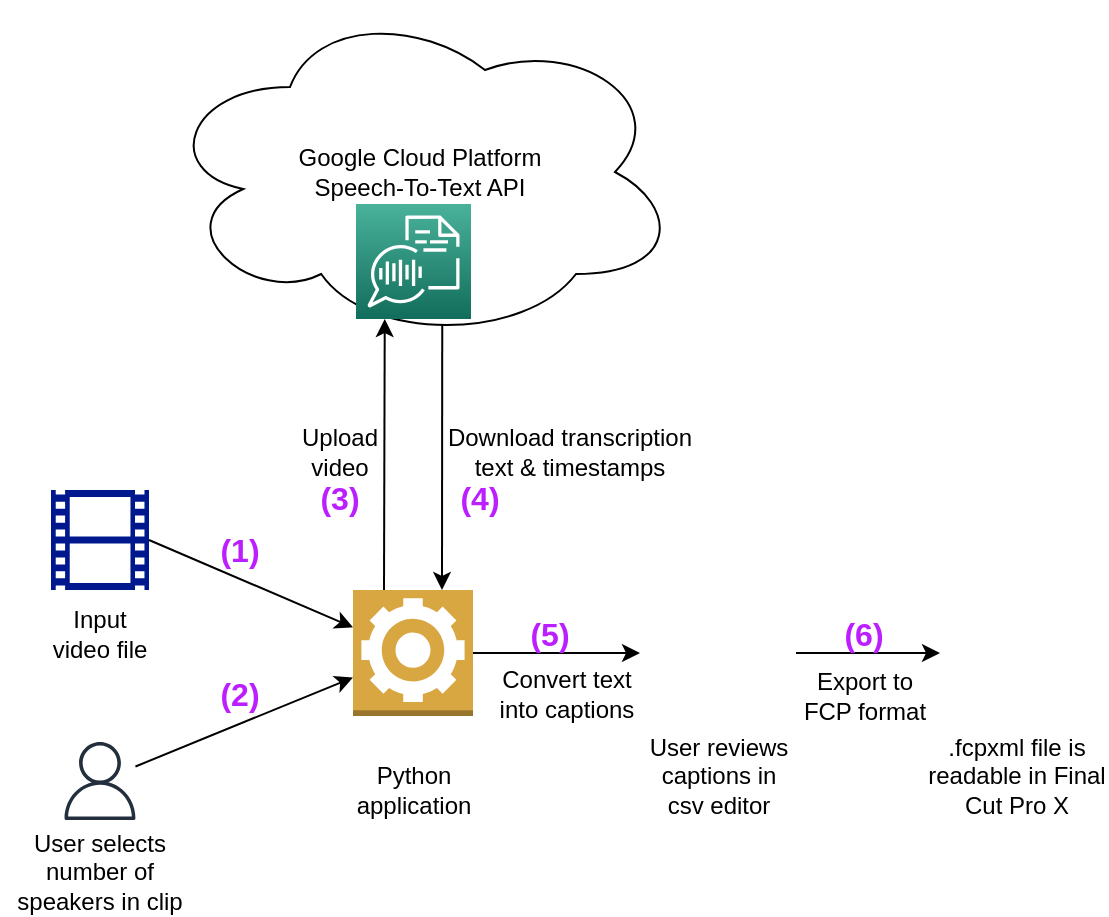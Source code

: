 <mxfile version="16.4.3" type="device"><diagram id="LFm9x4ZX9o86kyAbkcxC" name="Page-1"><mxGraphModel dx="981" dy="588" grid="1" gridSize="10" guides="1" tooltips="1" connect="1" arrows="1" fold="1" page="1" pageScale="1" pageWidth="850" pageHeight="1100" math="0" shadow="0"><root><mxCell id="0"/><mxCell id="1" parent="0"/><mxCell id="7FfFL9LwPqoojXjUBT0O-1" value="" style="sketch=0;aspect=fixed;pointerEvents=1;shadow=0;dashed=0;html=1;strokeColor=none;labelPosition=center;verticalLabelPosition=bottom;verticalAlign=top;align=center;fillColor=#00188D;shape=mxgraph.mscae.general.video" vertex="1" parent="1"><mxGeometry x="215.5" y="304" width="49" height="50" as="geometry"/></mxCell><mxCell id="7FfFL9LwPqoojXjUBT0O-2" value="" style="endArrow=classic;html=1;rounded=0;exitX=1;exitY=0.5;exitDx=0;exitDy=0;exitPerimeter=0;" edge="1" parent="1" source="7FfFL9LwPqoojXjUBT0O-1" target="7FfFL9LwPqoojXjUBT0O-3"><mxGeometry width="50" height="50" relative="1" as="geometry"><mxPoint x="400" y="460" as="sourcePoint"/><mxPoint x="370" y="370" as="targetPoint"/></mxGeometry></mxCell><mxCell id="7FfFL9LwPqoojXjUBT0O-7" value="" style="endArrow=classic;html=1;rounded=0;entryX=0.25;entryY=1;entryDx=0;entryDy=0;entryPerimeter=0;" edge="1" parent="1" target="7FfFL9LwPqoojXjUBT0O-5"><mxGeometry width="50" height="50" relative="1" as="geometry"><mxPoint x="382" y="354" as="sourcePoint"/><mxPoint x="384.688" y="298.5" as="targetPoint"/></mxGeometry></mxCell><mxCell id="7FfFL9LwPqoojXjUBT0O-9" value="" style="shape=image;html=1;verticalAlign=top;verticalLabelPosition=bottom;labelBackgroundColor=#ffffff;imageAspect=0;aspect=fixed;image=https://cdn3.iconfinder.com/data/icons/cad-database-presentation-spreadsheet-vector-fil-2/512/19-128.png" vertex="1" parent="1"><mxGeometry x="510" y="348" width="78" height="75" as="geometry"/></mxCell><mxCell id="7FfFL9LwPqoojXjUBT0O-10" value="" style="endArrow=classic;html=1;rounded=0;exitX=1;exitY=0.5;exitDx=0;exitDy=0;exitPerimeter=0;entryX=0;entryY=0.5;entryDx=0;entryDy=0;" edge="1" parent="1" source="7FfFL9LwPqoojXjUBT0O-3" target="7FfFL9LwPqoojXjUBT0O-9"><mxGeometry width="50" height="50" relative="1" as="geometry"><mxPoint x="300" y="395.5" as="sourcePoint"/><mxPoint x="371" y="328" as="targetPoint"/></mxGeometry></mxCell><mxCell id="7FfFL9LwPqoojXjUBT0O-11" value="" style="shape=image;html=1;verticalAlign=top;verticalLabelPosition=bottom;labelBackgroundColor=#ffffff;imageAspect=0;aspect=fixed;image=https://cdn3.iconfinder.com/data/icons/document-file-formats-2/512/22-128.png" vertex="1" parent="1"><mxGeometry x="660" y="349" width="76" height="73" as="geometry"/></mxCell><mxCell id="7FfFL9LwPqoojXjUBT0O-12" value="" style="endArrow=classic;html=1;rounded=0;exitX=1;exitY=0.5;exitDx=0;exitDy=0;entryX=0;entryY=0.5;entryDx=0;entryDy=0;" edge="1" parent="1" source="7FfFL9LwPqoojXjUBT0O-9" target="7FfFL9LwPqoojXjUBT0O-11"><mxGeometry width="50" height="50" relative="1" as="geometry"><mxPoint x="169" y="389" as="sourcePoint"/><mxPoint x="240" y="389.5" as="targetPoint"/></mxGeometry></mxCell><mxCell id="7FfFL9LwPqoojXjUBT0O-13" value="Input video file" style="text;html=1;strokeColor=none;fillColor=none;align=center;verticalAlign=middle;whiteSpace=wrap;rounded=0;" vertex="1" parent="1"><mxGeometry x="210" y="361" width="60" height="30" as="geometry"/></mxCell><mxCell id="7FfFL9LwPqoojXjUBT0O-14" value="Python application" style="text;html=1;strokeColor=none;fillColor=none;align=center;verticalAlign=middle;whiteSpace=wrap;rounded=0;" vertex="1" parent="1"><mxGeometry x="366.75" y="439" width="60" height="30" as="geometry"/></mxCell><mxCell id="7FfFL9LwPqoojXjUBT0O-16" value="" style="group" vertex="1" connectable="0" parent="1"><mxGeometry x="366.5" y="354" width="67" height="85" as="geometry"/></mxCell><mxCell id="7FfFL9LwPqoojXjUBT0O-3" value="" style="outlineConnect=0;dashed=0;verticalLabelPosition=bottom;verticalAlign=top;align=center;html=1;shape=mxgraph.aws3.worker;fillColor=#D9A741;gradientColor=none;" vertex="1" parent="7FfFL9LwPqoojXjUBT0O-16"><mxGeometry width="60" height="63" as="geometry"/></mxCell><mxCell id="7FfFL9LwPqoojXjUBT0O-15" value="" style="shape=image;html=1;verticalAlign=top;verticalLabelPosition=bottom;labelBackgroundColor=#ffffff;imageAspect=0;aspect=fixed;image=https://cdn4.iconfinder.com/data/icons/scripting-and-programming-languages/512/Python_logo-128.png" vertex="1" parent="7FfFL9LwPqoojXjUBT0O-16"><mxGeometry x="20" y="38" width="47" height="47" as="geometry"/></mxCell><mxCell id="7FfFL9LwPqoojXjUBT0O-17" value="" style="endArrow=classic;html=1;rounded=0;exitX=0.75;exitY=1;exitDx=0;exitDy=0;exitPerimeter=0;" edge="1" parent="1" source="7FfFL9LwPqoojXjUBT0O-5"><mxGeometry width="50" height="50" relative="1" as="geometry"><mxPoint x="410.75" y="298.5" as="sourcePoint"/><mxPoint x="411" y="354" as="targetPoint"/></mxGeometry></mxCell><mxCell id="7FfFL9LwPqoojXjUBT0O-18" value="Upload video" style="text;html=1;strokeColor=none;fillColor=none;align=center;verticalAlign=middle;whiteSpace=wrap;rounded=0;" vertex="1" parent="1"><mxGeometry x="330" y="270" width="60" height="30" as="geometry"/></mxCell><mxCell id="7FfFL9LwPqoojXjUBT0O-19" value="Download transcription text &amp;amp; timestamps" style="text;html=1;strokeColor=none;fillColor=none;align=center;verticalAlign=middle;whiteSpace=wrap;rounded=0;" vertex="1" parent="1"><mxGeometry x="410" y="270" width="130" height="30" as="geometry"/></mxCell><mxCell id="7FfFL9LwPqoojXjUBT0O-20" value="Convert text into captions" style="text;html=1;strokeColor=none;fillColor=none;align=center;verticalAlign=middle;whiteSpace=wrap;rounded=0;" vertex="1" parent="1"><mxGeometry x="434.5" y="391" width="76.5" height="30" as="geometry"/></mxCell><mxCell id="7FfFL9LwPqoojXjUBT0O-21" value="" style="group" vertex="1" connectable="0" parent="1"><mxGeometry x="270" y="60" width="260" height="170" as="geometry"/></mxCell><mxCell id="7FfFL9LwPqoojXjUBT0O-6" value="&lt;div&gt;Google Cloud Platform&lt;/div&gt;&lt;div&gt;Speech-To-Text API&lt;br&gt;&lt;/div&gt;" style="ellipse;shape=cloud;whiteSpace=wrap;html=1;" vertex="1" parent="7FfFL9LwPqoojXjUBT0O-21"><mxGeometry width="260" height="170" as="geometry"/></mxCell><mxCell id="7FfFL9LwPqoojXjUBT0O-5" value="" style="sketch=0;points=[[0,0,0],[0.25,0,0],[0.5,0,0],[0.75,0,0],[1,0,0],[0,1,0],[0.25,1,0],[0.5,1,0],[0.75,1,0],[1,1,0],[0,0.25,0],[0,0.5,0],[0,0.75,0],[1,0.25,0],[1,0.5,0],[1,0.75,0]];outlineConnect=0;fontColor=#232F3E;gradientColor=#4AB29A;gradientDirection=north;fillColor=#116D5B;strokeColor=#ffffff;dashed=0;verticalLabelPosition=bottom;verticalAlign=top;align=center;html=1;fontSize=12;fontStyle=0;aspect=fixed;shape=mxgraph.aws4.resourceIcon;resIcon=mxgraph.aws4.transcribe;" vertex="1" parent="7FfFL9LwPqoojXjUBT0O-21"><mxGeometry x="98" y="101" width="57.5" height="57.5" as="geometry"/></mxCell><mxCell id="7FfFL9LwPqoojXjUBT0O-22" value="User reviews captions in csv editor" style="text;html=1;strokeColor=none;fillColor=none;align=center;verticalAlign=middle;whiteSpace=wrap;rounded=0;" vertex="1" parent="1"><mxGeometry x="510.75" y="432" width="76.5" height="30" as="geometry"/></mxCell><mxCell id="7FfFL9LwPqoojXjUBT0O-23" value="Export to FCP format" style="text;html=1;strokeColor=none;fillColor=none;align=center;verticalAlign=middle;whiteSpace=wrap;rounded=0;" vertex="1" parent="1"><mxGeometry x="583.5" y="392" width="76.5" height="30" as="geometry"/></mxCell><mxCell id="7FfFL9LwPqoojXjUBT0O-24" value=".fcpxml file is readable in Final Cut Pro X" style="text;html=1;strokeColor=none;fillColor=none;align=center;verticalAlign=middle;whiteSpace=wrap;rounded=0;" vertex="1" parent="1"><mxGeometry x="652.75" y="432" width="90.5" height="30" as="geometry"/></mxCell><mxCell id="7FfFL9LwPqoojXjUBT0O-25" value="" style="sketch=0;outlineConnect=0;fontColor=#232F3E;gradientColor=none;fillColor=#232F3D;strokeColor=none;dashed=0;verticalLabelPosition=bottom;verticalAlign=top;align=center;html=1;fontSize=12;fontStyle=0;aspect=fixed;pointerEvents=1;shape=mxgraph.aws4.user;" vertex="1" parent="1"><mxGeometry x="220.5" y="430" width="39" height="39" as="geometry"/></mxCell><mxCell id="7FfFL9LwPqoojXjUBT0O-26" value="User selects number of speakers in clip" style="text;html=1;strokeColor=none;fillColor=none;align=center;verticalAlign=middle;whiteSpace=wrap;rounded=0;" vertex="1" parent="1"><mxGeometry x="190" y="480" width="100" height="30" as="geometry"/></mxCell><mxCell id="7FfFL9LwPqoojXjUBT0O-27" value="" style="endArrow=classic;html=1;rounded=0;" edge="1" parent="1" source="7FfFL9LwPqoojXjUBT0O-25" target="7FfFL9LwPqoojXjUBT0O-3"><mxGeometry width="50" height="50" relative="1" as="geometry"><mxPoint x="274.5" y="339.0" as="sourcePoint"/><mxPoint x="370" y="395" as="targetPoint"/></mxGeometry></mxCell><mxCell id="7FfFL9LwPqoojXjUBT0O-28" value="&lt;font style=&quot;font-size: 16px&quot; color=&quot;#BC1FFF&quot;&gt;&lt;b&gt;(1)&lt;/b&gt;&lt;/font&gt;" style="text;html=1;strokeColor=none;fillColor=none;align=center;verticalAlign=middle;whiteSpace=wrap;rounded=0;" vertex="1" parent="1"><mxGeometry x="280" y="319" width="60" height="30" as="geometry"/></mxCell><mxCell id="7FfFL9LwPqoojXjUBT0O-29" value="&lt;font style=&quot;font-size: 16px&quot; color=&quot;#BC1FFF&quot;&gt;&lt;b&gt;(2)&lt;/b&gt;&lt;/font&gt;" style="text;html=1;strokeColor=none;fillColor=none;align=center;verticalAlign=middle;whiteSpace=wrap;rounded=0;" vertex="1" parent="1"><mxGeometry x="280" y="391" width="60" height="30" as="geometry"/></mxCell><mxCell id="7FfFL9LwPqoojXjUBT0O-30" value="&lt;font style=&quot;font-size: 16px&quot; color=&quot;#BC1FFF&quot;&gt;&lt;b&gt;(3)&lt;/b&gt;&lt;/font&gt;" style="text;html=1;strokeColor=none;fillColor=none;align=center;verticalAlign=middle;whiteSpace=wrap;rounded=0;" vertex="1" parent="1"><mxGeometry x="330" y="293" width="60" height="30" as="geometry"/></mxCell><mxCell id="7FfFL9LwPqoojXjUBT0O-31" value="&lt;font style=&quot;font-size: 16px&quot; color=&quot;#BC1FFF&quot;&gt;&lt;b&gt;(4)&lt;/b&gt;&lt;/font&gt;" style="text;html=1;strokeColor=none;fillColor=none;align=center;verticalAlign=middle;whiteSpace=wrap;rounded=0;" vertex="1" parent="1"><mxGeometry x="400" y="293" width="60" height="30" as="geometry"/></mxCell><mxCell id="7FfFL9LwPqoojXjUBT0O-32" value="&lt;font style=&quot;font-size: 16px&quot; color=&quot;#BC1FFF&quot;&gt;&lt;b&gt;(5)&lt;/b&gt;&lt;/font&gt;" style="text;html=1;strokeColor=none;fillColor=none;align=center;verticalAlign=middle;whiteSpace=wrap;rounded=0;" vertex="1" parent="1"><mxGeometry x="434.5" y="361" width="60" height="30" as="geometry"/></mxCell><mxCell id="7FfFL9LwPqoojXjUBT0O-33" value="&lt;font style=&quot;font-size: 16px&quot; color=&quot;#BC1FFF&quot;&gt;&lt;b&gt;(6)&lt;/b&gt;&lt;/font&gt;" style="text;html=1;strokeColor=none;fillColor=none;align=center;verticalAlign=middle;whiteSpace=wrap;rounded=0;" vertex="1" parent="1"><mxGeometry x="591.75" y="361" width="60" height="30" as="geometry"/></mxCell></root></mxGraphModel></diagram></mxfile>